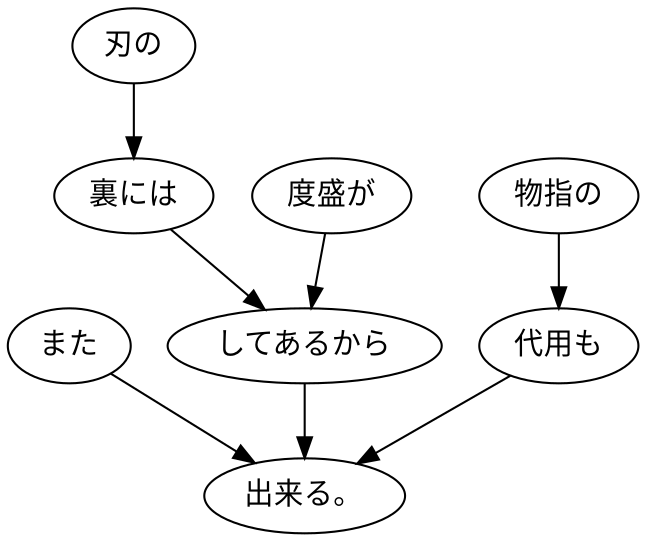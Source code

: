 digraph graph3487 {
	node0 [label="また"];
	node1 [label="刃の"];
	node2 [label="裏には"];
	node3 [label="度盛が"];
	node4 [label="してあるから"];
	node5 [label="物指の"];
	node6 [label="代用も"];
	node7 [label="出来る。"];
	node0 -> node7;
	node1 -> node2;
	node2 -> node4;
	node3 -> node4;
	node4 -> node7;
	node5 -> node6;
	node6 -> node7;
}
